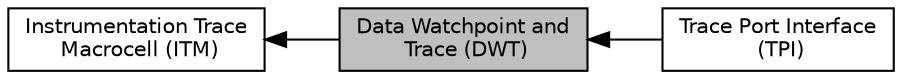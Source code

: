 digraph "Data Watchpoint and Trace (DWT)"
{
  edge [fontname="Helvetica",fontsize="10",labelfontname="Helvetica",labelfontsize="10"];
  node [fontname="Helvetica",fontsize="10",shape=box];
  rankdir=LR;
  Node1 [label="Data Watchpoint and\l Trace (DWT)",height=0.2,width=0.4,color="black", fillcolor="grey75", style="filled", fontcolor="black",tooltip="Type definitions for the Data Watchpoint and Trace (DWT)"];
  Node2 [label="Instrumentation Trace\l Macrocell (ITM)",height=0.2,width=0.4,color="black", fillcolor="white", style="filled",URL="$group__CMSIS__ITM.html",tooltip="Type definitions for the Instrumentation Trace Macrocell (ITM)"];
  Node3 [label="Trace Port Interface\l (TPI)",height=0.2,width=0.4,color="black", fillcolor="white", style="filled",URL="$group__CMSIS__TPI.html",tooltip="Type definitions for the Trace Port Interface (TPI)"];
  Node2->Node1 [shape=plaintext, dir="back", style="solid"];
  Node1->Node3 [shape=plaintext, dir="back", style="solid"];
}
